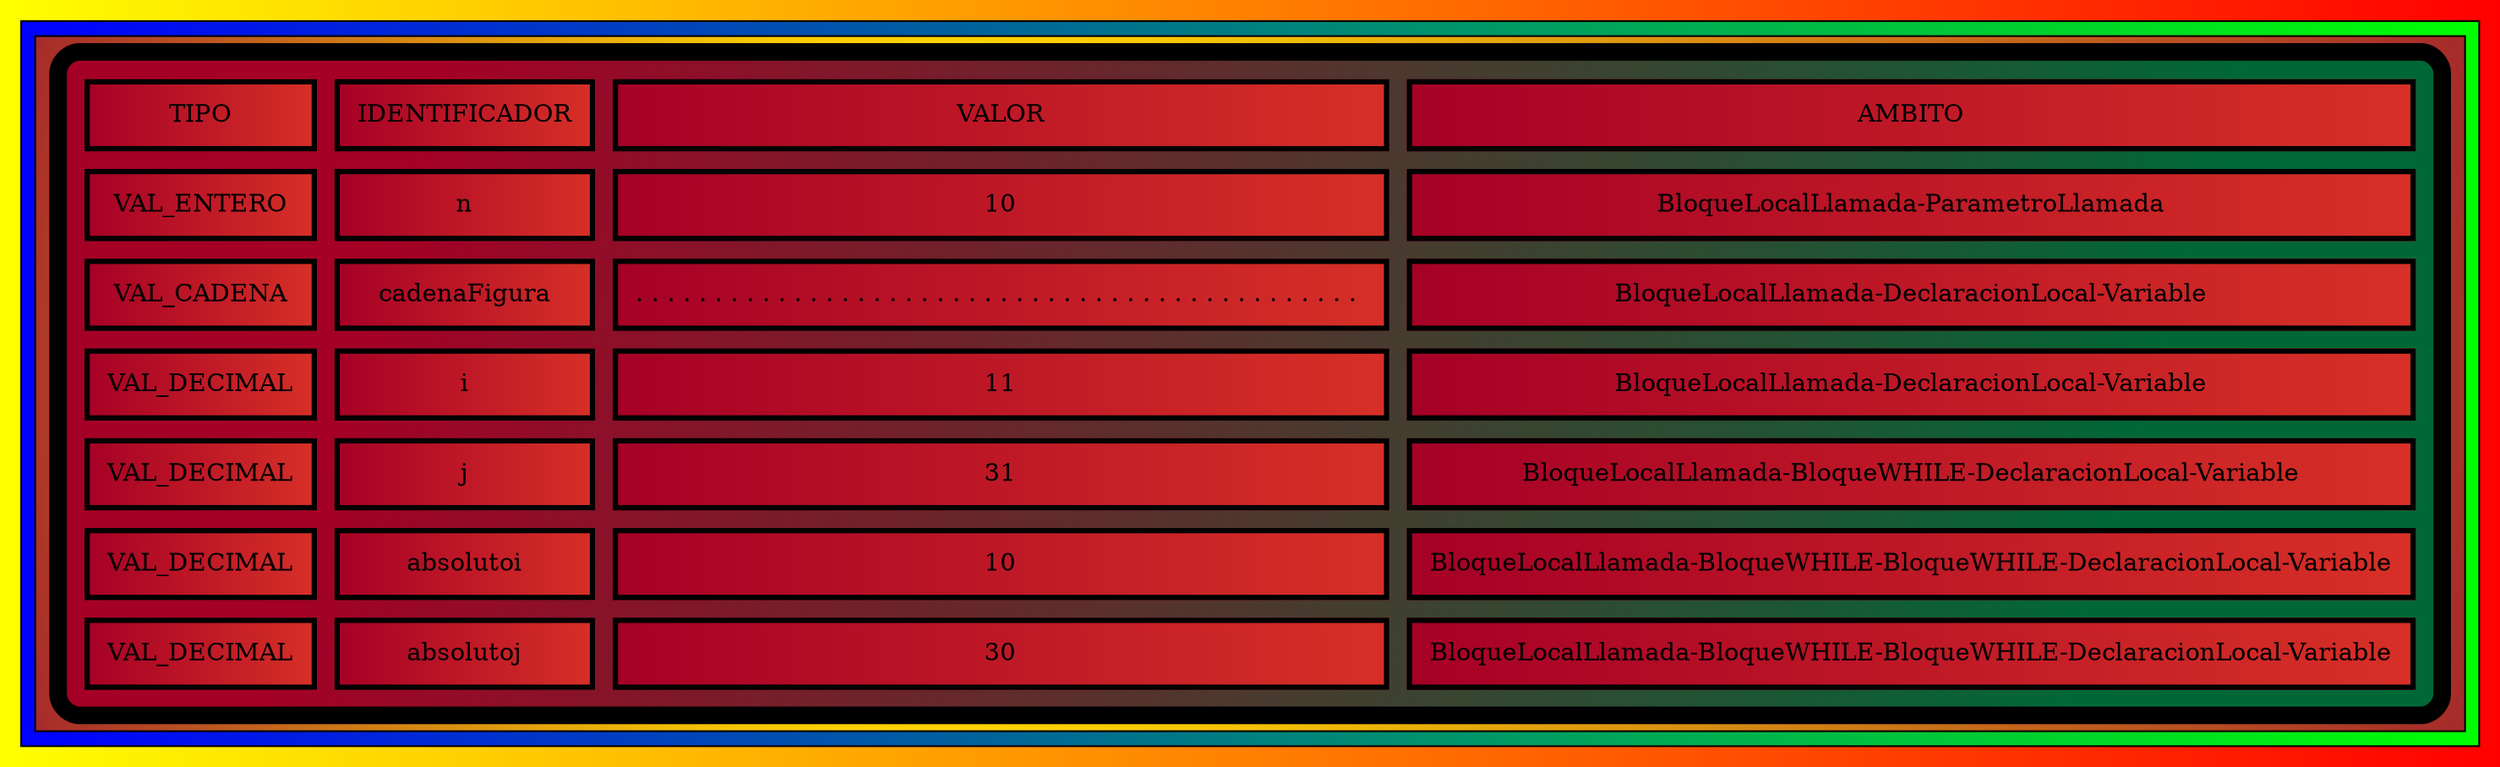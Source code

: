 digraph G { bgcolor="yellow:red"
subgraph cluster1 {fillcolor="blue:green" style="filled"
node [shape=record fillcolor="gold:brown" style="radial" gradientangle=180]
a0 [label=<
<TABLE border="10" cellspacing="10" cellpadding="10" style="rounded" bgcolor="/rdylgn11/1:/rdylgn11/11" gradientangle="315">
<TR>
<TD border="3"  bgcolor="/rdylgn11/1:/rdylgn11/2">TIPO</TD>
<TD border="3"  bgcolor="/rdylgn11/1:/rdylgn11/2">IDENTIFICADOR</TD>
<TD border="3"  bgcolor="/rdylgn11/1:/rdylgn11/2">VALOR</TD>
<TD border="3"  bgcolor="/rdylgn11/1:/rdylgn11/2">AMBITO</TD>
</TR>
<TR>
<TD border="3"  bgcolor="/rdylgn11/1:/rdylgn11/2">VAL_ENTERO</TD>
<TD border="3"  bgcolor="/rdylgn11/1:/rdylgn11/2">n</TD>
<TD border="3"  bgcolor="/rdylgn11/1:/rdylgn11/2">10</TD>
<TD border="3"  bgcolor="/rdylgn11/1:/rdylgn11/2">BloqueLocalLlamada-ParametroLlamada</TD>
</TR>
<TR>
<TD border="3"  bgcolor="/rdylgn11/1:/rdylgn11/2">VAL_CADENA</TD>
<TD border="3"  bgcolor="/rdylgn11/1:/rdylgn11/2">cadenaFigura</TD>
<TD border="3"  bgcolor="/rdylgn11/1:/rdylgn11/2">. . . . . . . . . . . . . . . . . . . . . . . . . . . . . . . . . . . . . . . . . . . . . . </TD>
<TD border="3"  bgcolor="/rdylgn11/1:/rdylgn11/2">BloqueLocalLlamada-DeclaracionLocal-Variable</TD>
</TR>
<TR>
<TD border="3"  bgcolor="/rdylgn11/1:/rdylgn11/2">VAL_DECIMAL</TD>
<TD border="3"  bgcolor="/rdylgn11/1:/rdylgn11/2">i</TD>
<TD border="3"  bgcolor="/rdylgn11/1:/rdylgn11/2">11</TD>
<TD border="3"  bgcolor="/rdylgn11/1:/rdylgn11/2">BloqueLocalLlamada-DeclaracionLocal-Variable</TD>
</TR>
<TR>
<TD border="3"  bgcolor="/rdylgn11/1:/rdylgn11/2">VAL_DECIMAL</TD>
<TD border="3"  bgcolor="/rdylgn11/1:/rdylgn11/2">j</TD>
<TD border="3"  bgcolor="/rdylgn11/1:/rdylgn11/2">31</TD>
<TD border="3"  bgcolor="/rdylgn11/1:/rdylgn11/2">BloqueLocalLlamada-BloqueWHILE-DeclaracionLocal-Variable</TD>
</TR>
<TR>
<TD border="3"  bgcolor="/rdylgn11/1:/rdylgn11/2">VAL_DECIMAL</TD>
<TD border="3"  bgcolor="/rdylgn11/1:/rdylgn11/2">absolutoi</TD>
<TD border="3"  bgcolor="/rdylgn11/1:/rdylgn11/2">10</TD>
<TD border="3"  bgcolor="/rdylgn11/1:/rdylgn11/2">BloqueLocalLlamada-BloqueWHILE-BloqueWHILE-DeclaracionLocal-Variable</TD>
</TR>
<TR>
<TD border="3"  bgcolor="/rdylgn11/1:/rdylgn11/2">VAL_DECIMAL</TD>
<TD border="3"  bgcolor="/rdylgn11/1:/rdylgn11/2">absolutoj</TD>
<TD border="3"  bgcolor="/rdylgn11/1:/rdylgn11/2">30</TD>
<TD border="3"  bgcolor="/rdylgn11/1:/rdylgn11/2">BloqueLocalLlamada-BloqueWHILE-BloqueWHILE-DeclaracionLocal-Variable</TD>
</TR>
</TABLE>>];
}}
